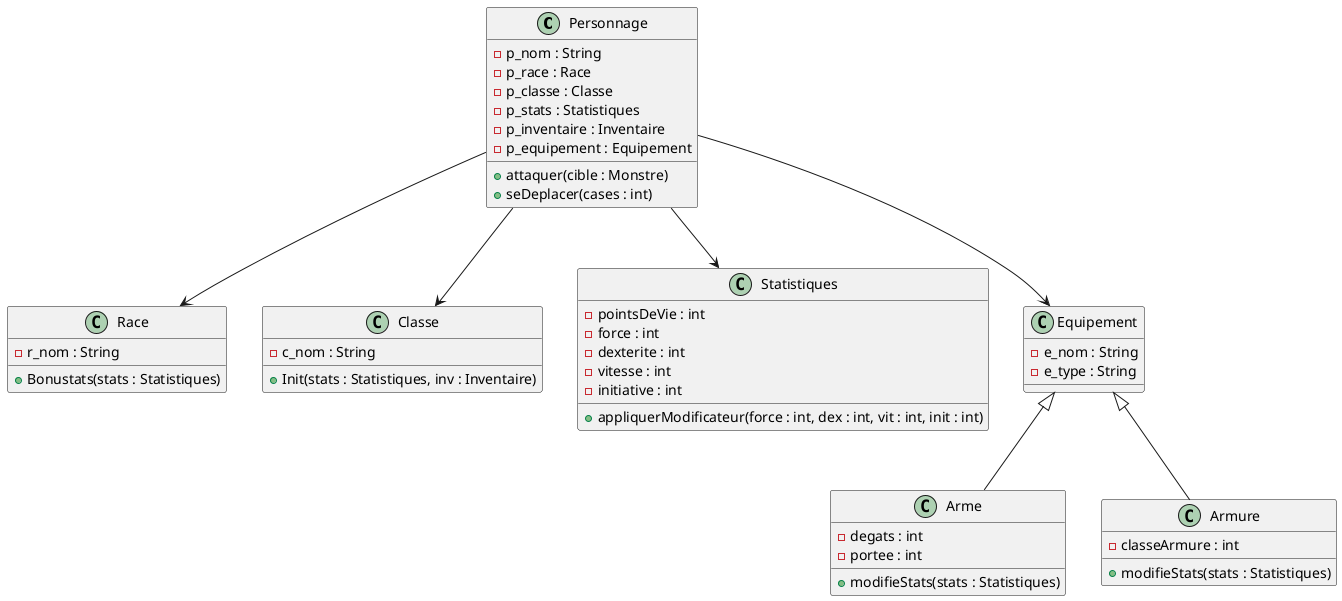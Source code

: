 


@startuml 'https://plantuml.com/sequence-diagram'



class Personnage{
    - p_nom : String
    - p_race : Race
    - p_classe : Classe
    - p_stats : Statistiques
    - p_inventaire : Inventaire
    - p_equipement : Equipement
    + attaquer(cible : Monstre)
    + seDeplacer(cases : int)
}


class Race {
    - r_nom : String
    + Bonustats(stats : Statistiques)  
}

class Classe {
    - c_nom : String
    + Init(stats : Statistiques, inv : Inventaire)
}

class Statistiques {
  - pointsDeVie : int
  - force : int
  - dexterite : int
  - vitesse : int
  - initiative : int
  + appliquerModificateur(force : int, dex : int, vit : int, init : int)
}

class Equipement {
    - e_nom : String
    - e_type : String
}


class Arme {
    - degats : int
    - portee : int
    + modifieStats(stats : Statistiques)
}

class Armure {
    - classeArmure : int
    +modifieStats(stats : Statistiques)
}



Personnage --> Race
Personnage --> Classe
Personnage --> Statistiques
Personnage --> Equipement

Equipement <|-- Arme
Equipement <|-- Armure







@enduml